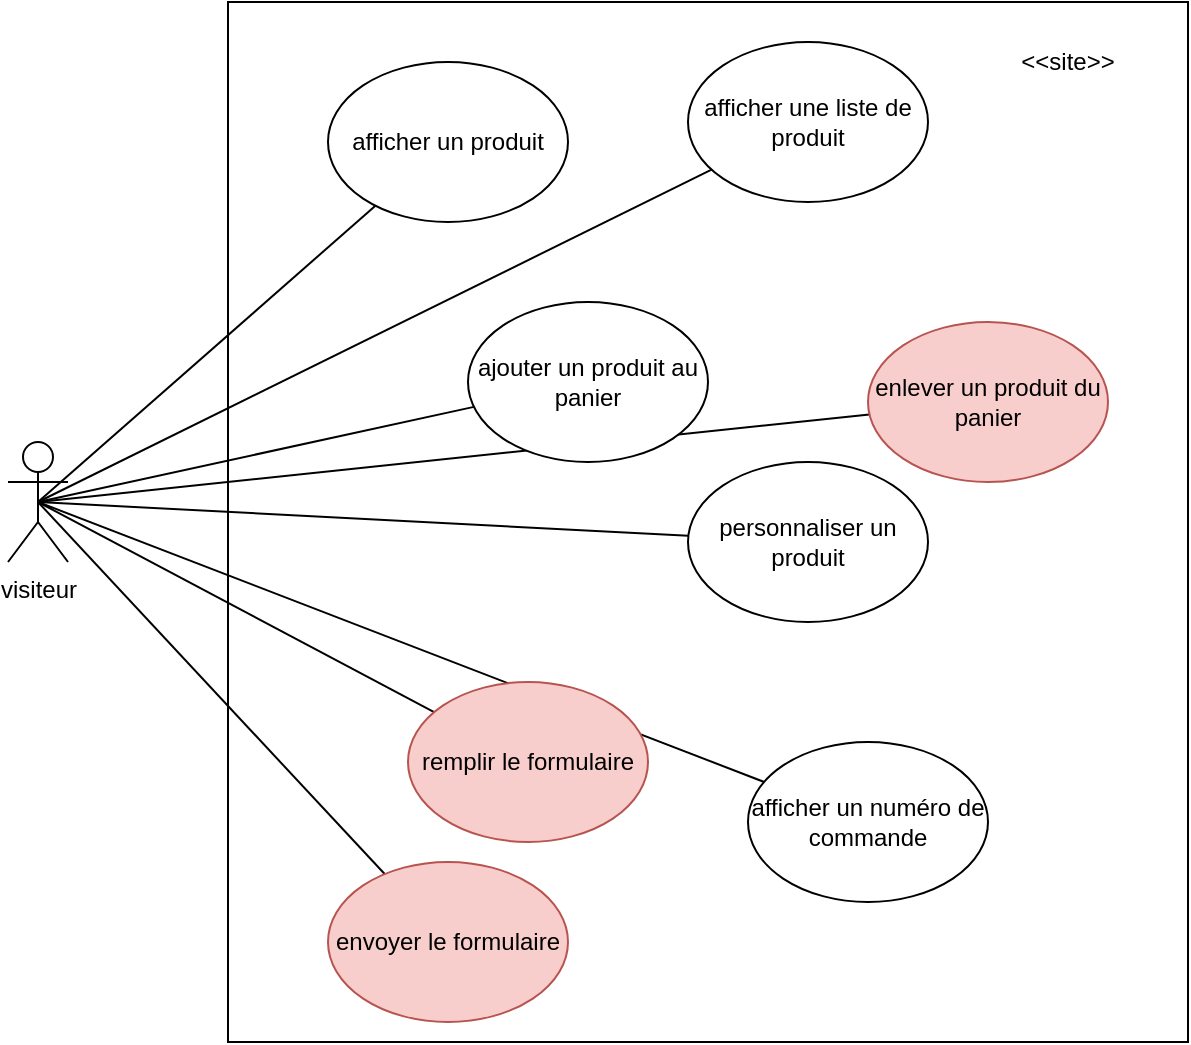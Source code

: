 <mxfile version="13.10.0" type="embed" pages="7">
    <diagram id="He3MlhlhduRfGy0L5blY" name="Page-1">
        <mxGraphModel dx="1628" dy="800" grid="1" gridSize="10" guides="1" tooltips="1" connect="1" arrows="1" fold="1" page="1" pageScale="1" pageWidth="827" pageHeight="1169" math="0" shadow="0">
            <root>
                <mxCell id="0"/>
                <mxCell id="1" parent="0"/>
                <mxCell id="DWFUExR-E_dQH74Qvh4s-1" value="" style="rounded=0;whiteSpace=wrap;html=1;" parent="1" vertex="1">
                    <mxGeometry x="160" y="80" width="480" height="520" as="geometry"/>
                </mxCell>
                <mxCell id="DWFUExR-E_dQH74Qvh4s-2" value="&amp;lt;&amp;lt;site&amp;gt;&amp;gt;" style="text;html=1;strokeColor=none;fillColor=none;align=center;verticalAlign=middle;whiteSpace=wrap;rounded=0;" parent="1" vertex="1">
                    <mxGeometry x="560" y="100" width="40" height="20" as="geometry"/>
                </mxCell>
                <mxCell id="DWFUExR-E_dQH74Qvh4s-7" style="rounded=0;orthogonalLoop=1;jettySize=auto;html=1;exitX=0.5;exitY=0.5;exitDx=0;exitDy=0;exitPerimeter=0;endArrow=none;endFill=0;" parent="1" source="DWFUExR-E_dQH74Qvh4s-3" target="DWFUExR-E_dQH74Qvh4s-4" edge="1">
                    <mxGeometry relative="1" as="geometry"/>
                </mxCell>
                <mxCell id="DWFUExR-E_dQH74Qvh4s-8" style="edgeStyle=none;rounded=0;orthogonalLoop=1;jettySize=auto;html=1;exitX=0.5;exitY=0.5;exitDx=0;exitDy=0;exitPerimeter=0;endArrow=none;endFill=0;" parent="1" source="DWFUExR-E_dQH74Qvh4s-3" target="DWFUExR-E_dQH74Qvh4s-5" edge="1">
                    <mxGeometry relative="1" as="geometry"/>
                </mxCell>
                <mxCell id="DWFUExR-E_dQH74Qvh4s-11" style="edgeStyle=none;rounded=0;orthogonalLoop=1;jettySize=auto;html=1;exitX=0.5;exitY=0.5;exitDx=0;exitDy=0;exitPerimeter=0;endArrow=none;endFill=0;" parent="1" source="DWFUExR-E_dQH74Qvh4s-3" target="DWFUExR-E_dQH74Qvh4s-10" edge="1">
                    <mxGeometry relative="1" as="geometry"/>
                </mxCell>
                <mxCell id="DWFUExR-E_dQH74Qvh4s-13" style="edgeStyle=none;rounded=0;orthogonalLoop=1;jettySize=auto;html=1;exitX=0.5;exitY=0.5;exitDx=0;exitDy=0;exitPerimeter=0;endArrow=none;endFill=0;" parent="1" source="DWFUExR-E_dQH74Qvh4s-3" target="DWFUExR-E_dQH74Qvh4s-12" edge="1">
                    <mxGeometry relative="1" as="geometry"/>
                </mxCell>
                <mxCell id="DWFUExR-E_dQH74Qvh4s-15" style="edgeStyle=none;rounded=0;orthogonalLoop=1;jettySize=auto;html=1;exitX=0.5;exitY=0.5;exitDx=0;exitDy=0;exitPerimeter=0;endArrow=none;endFill=0;" parent="1" source="DWFUExR-E_dQH74Qvh4s-3" target="DWFUExR-E_dQH74Qvh4s-14" edge="1">
                    <mxGeometry relative="1" as="geometry"/>
                </mxCell>
                <mxCell id="DWFUExR-E_dQH74Qvh4s-17" style="edgeStyle=none;rounded=0;orthogonalLoop=1;jettySize=auto;html=1;exitX=0.5;exitY=0.5;exitDx=0;exitDy=0;exitPerimeter=0;endArrow=none;endFill=0;" parent="1" source="DWFUExR-E_dQH74Qvh4s-3" target="DWFUExR-E_dQH74Qvh4s-16" edge="1">
                    <mxGeometry relative="1" as="geometry"/>
                </mxCell>
                <mxCell id="DWFUExR-E_dQH74Qvh4s-19" style="edgeStyle=none;rounded=0;orthogonalLoop=1;jettySize=auto;html=1;exitX=0.5;exitY=0.5;exitDx=0;exitDy=0;exitPerimeter=0;endArrow=none;endFill=0;" parent="1" source="DWFUExR-E_dQH74Qvh4s-3" target="DWFUExR-E_dQH74Qvh4s-18" edge="1">
                    <mxGeometry relative="1" as="geometry"/>
                </mxCell>
                <mxCell id="DWFUExR-E_dQH74Qvh4s-21" style="edgeStyle=none;rounded=0;orthogonalLoop=1;jettySize=auto;html=1;exitX=0.5;exitY=0.5;exitDx=0;exitDy=0;exitPerimeter=0;endArrow=none;endFill=0;" parent="1" source="DWFUExR-E_dQH74Qvh4s-3" target="DWFUExR-E_dQH74Qvh4s-20" edge="1">
                    <mxGeometry relative="1" as="geometry"/>
                </mxCell>
                <mxCell id="DWFUExR-E_dQH74Qvh4s-3" value="visiteur" style="shape=umlActor;verticalLabelPosition=bottom;verticalAlign=top;html=1;outlineConnect=0;" parent="1" vertex="1">
                    <mxGeometry x="50" y="300" width="30" height="60" as="geometry"/>
                </mxCell>
                <mxCell id="DWFUExR-E_dQH74Qvh4s-4" value="afficher un produit" style="ellipse;whiteSpace=wrap;html=1;" parent="1" vertex="1">
                    <mxGeometry x="210" y="110" width="120" height="80" as="geometry"/>
                </mxCell>
                <mxCell id="DWFUExR-E_dQH74Qvh4s-5" value="ajouter un produit au panier" style="ellipse;whiteSpace=wrap;html=1;" parent="1" vertex="1">
                    <mxGeometry x="280" y="230" width="120" height="80" as="geometry"/>
                </mxCell>
                <mxCell id="DWFUExR-E_dQH74Qvh4s-10" value="afficher une liste de produit" style="ellipse;whiteSpace=wrap;html=1;" parent="1" vertex="1">
                    <mxGeometry x="390" y="100" width="120" height="80" as="geometry"/>
                </mxCell>
                <mxCell id="DWFUExR-E_dQH74Qvh4s-12" value="remplir le formulaire" style="ellipse;whiteSpace=wrap;html=1;fillColor=#f8cecc;strokeColor=#b85450;" parent="1" vertex="1">
                    <mxGeometry x="250" y="420" width="120" height="80" as="geometry"/>
                </mxCell>
                <mxCell id="DWFUExR-E_dQH74Qvh4s-14" value="envoyer le formulaire" style="ellipse;whiteSpace=wrap;html=1;fillColor=#f8cecc;strokeColor=#b85450;" parent="1" vertex="1">
                    <mxGeometry x="210" y="510" width="120" height="80" as="geometry"/>
                </mxCell>
                <mxCell id="DWFUExR-E_dQH74Qvh4s-16" value="enlever un produit du panier" style="ellipse;whiteSpace=wrap;html=1;fillColor=#f8cecc;strokeColor=#b85450;" parent="1" vertex="1">
                    <mxGeometry x="480" y="240" width="120" height="80" as="geometry"/>
                </mxCell>
                <mxCell id="DWFUExR-E_dQH74Qvh4s-18" value="personnaliser un produit" style="ellipse;whiteSpace=wrap;html=1;" parent="1" vertex="1">
                    <mxGeometry x="390" y="310" width="120" height="80" as="geometry"/>
                </mxCell>
                <mxCell id="DWFUExR-E_dQH74Qvh4s-20" value="afficher un numéro de commande" style="ellipse;whiteSpace=wrap;html=1;" parent="1" vertex="1">
                    <mxGeometry x="420" y="450" width="120" height="80" as="geometry"/>
                </mxCell>
            </root>
        </mxGraphModel>
    </diagram>
    <diagram id="LlZl3EEl3D3vc9gG6c_a" name="gabarit page">
        &#xa;
        <mxGraphModel dx="1744" dy="800" grid="1" gridSize="10" guides="1" tooltips="1" connect="1" arrows="1" fold="1" page="1" pageScale="1" pageWidth="827" pageHeight="1169" math="0" shadow="0">
            &#xa;
            <root>
                &#xa;
                <mxCell id="cjmg1Z2kuyt_8VvVtXIV-0"/>
                &#xa;
                <mxCell id="cjmg1Z2kuyt_8VvVtXIV-1" parent="cjmg1Z2kuyt_8VvVtXIV-0"/>
                &#xa;
                <mxCell id="cjmg1Z2kuyt_8VvVtXIV-2" value="" style="strokeWidth=1;shadow=0;dashed=0;align=center;html=1;shape=mxgraph.mockup.containers.browserWindow;rSize=0;strokeColor=#666666;strokeColor2=#008cff;strokeColor3=#c4c4c4;mainText=,;recursiveResize=0;fontSize=12;" parent="cjmg1Z2kuyt_8VvVtXIV-1" vertex="1">
                    &#xa;
                    <mxGeometry x="30" y="50" width="780" height="660" as="geometry"/>
                    &#xa;
                </mxCell>
                &#xa;
                <mxCell id="cjmg1Z2kuyt_8VvVtXIV-3" value="Page 1" style="strokeWidth=1;shadow=0;dashed=0;align=center;html=1;shape=mxgraph.mockup.containers.anchor;fontSize=17;fontColor=#666666;align=left;" parent="cjmg1Z2kuyt_8VvVtXIV-2" vertex="1">
                    &#xa;
                    <mxGeometry x="60" y="12" width="110" height="26" as="geometry"/>
                    &#xa;
                </mxCell>
                &#xa;
                <mxCell id="cjmg1Z2kuyt_8VvVtXIV-4" value="/" style="strokeWidth=1;shadow=0;dashed=0;align=center;html=1;shape=mxgraph.mockup.containers.anchor;rSize=0;fontSize=17;fontColor=#666666;align=left;" parent="cjmg1Z2kuyt_8VvVtXIV-2" vertex="1">
                    &#xa;
                    <mxGeometry x="130" y="60" width="250" height="26" as="geometry"/>
                    &#xa;
                </mxCell>
                &#xa;
                <mxCell id="cjmg1Z2kuyt_8VvVtXIV-5" value="" style="rounded=0;whiteSpace=wrap;html=1;fontSize=12;" parent="cjmg1Z2kuyt_8VvVtXIV-2" vertex="1">
                    &#xa;
                    <mxGeometry x="40" y="130" width="120" height="60" as="geometry"/>
                    &#xa;
                </mxCell>
                &#xa;
                <mxCell id="cjmg1Z2kuyt_8VvVtXIV-6" value="" style="endArrow=none;html=1;fontSize=12;entryX=1;entryY=0;entryDx=0;entryDy=0;exitX=0;exitY=1;exitDx=0;exitDy=0;" parent="cjmg1Z2kuyt_8VvVtXIV-2" source="cjmg1Z2kuyt_8VvVtXIV-5" target="cjmg1Z2kuyt_8VvVtXIV-5" edge="1">
                    &#xa;
                    <mxGeometry width="50" height="50" relative="1" as="geometry">
                        &#xa;
                        <mxPoint x="70" y="200" as="sourcePoint"/>
                        &#xa;
                        <mxPoint x="120" y="150" as="targetPoint"/>
                        &#xa;
                    </mxGeometry>
                    &#xa;
                </mxCell>
                &#xa;
                <mxCell id="cjmg1Z2kuyt_8VvVtXIV-7" value="" style="endArrow=none;html=1;fontSize=12;entryX=1;entryY=1;entryDx=0;entryDy=0;exitX=0;exitY=0;exitDx=0;exitDy=0;" parent="cjmg1Z2kuyt_8VvVtXIV-2" source="cjmg1Z2kuyt_8VvVtXIV-5" target="cjmg1Z2kuyt_8VvVtXIV-5" edge="1">
                    &#xa;
                    <mxGeometry width="50" height="50" relative="1" as="geometry">
                        &#xa;
                        <mxPoint x="80" y="280" as="sourcePoint"/>
                        &#xa;
                        <mxPoint x="130" y="230" as="targetPoint"/>
                        &#xa;
                    </mxGeometry>
                    &#xa;
                </mxCell>
                &#xa;
                <mxCell id="cjmg1Z2kuyt_8VvVtXIV-8" value="nav" style="rounded=0;whiteSpace=wrap;html=1;fontSize=12;" parent="cjmg1Z2kuyt_8VvVtXIV-2" vertex="1">
                    &#xa;
                    <mxGeometry x="450" y="140" width="240" height="30" as="geometry"/>
                    &#xa;
                </mxCell>
                &#xa;
                <mxCell id="cjmg1Z2kuyt_8VvVtXIV-9" value="" style="html=1;verticalLabelPosition=bottom;align=center;labelBackgroundColor=#ffffff;verticalAlign=top;strokeWidth=2;strokeColor=#0080F0;shadow=0;dashed=0;shape=mxgraph.ios7.icons.shopping_cart;fontSize=12;" parent="cjmg1Z2kuyt_8VvVtXIV-2" vertex="1">
                    &#xa;
                    <mxGeometry x="700" y="140" width="30" height="25.5" as="geometry"/>
                    &#xa;
                </mxCell>
                &#xa;
                <mxCell id="cjmg1Z2kuyt_8VvVtXIV-10" value="main" style="rounded=0;whiteSpace=wrap;html=1;fontSize=12;" parent="cjmg1Z2kuyt_8VvVtXIV-2" vertex="1">
                    &#xa;
                    <mxGeometry x="40" y="210" width="710" height="360" as="geometry"/>
                    &#xa;
                </mxCell>
                &#xa;
                <mxCell id="cjmg1Z2kuyt_8VvVtXIV-11" value="footer" style="rounded=0;whiteSpace=wrap;html=1;fontSize=12;" parent="cjmg1Z2kuyt_8VvVtXIV-2" vertex="1">
                    &#xa;
                    <mxGeometry x="40" y="580" width="710" height="60" as="geometry"/>
                    &#xa;
                </mxCell>
                &#xa;
            </root>
            &#xa;
        </mxGraphModel>
        &#xa;
    </diagram>
    <diagram id="muUcFlhfgSOWubcgI-58" name="arborescnce">
        &#xa;
        <mxGraphModel dx="1744" dy="800" grid="1" gridSize="10" guides="1" tooltips="1" connect="1" arrows="1" fold="1" page="1" pageScale="1" pageWidth="827" pageHeight="1169" math="0" shadow="0">
            &#xa;
            <root>
                &#xa;
                <mxCell id="khs9vY6cuR4yuSWlYkXZ-0"/>
                &#xa;
                <mxCell id="khs9vY6cuR4yuSWlYkXZ-1" parent="khs9vY6cuR4yuSWlYkXZ-0"/>
                &#xa;
                <mxCell id="khs9vY6cuR4yuSWlYkXZ-2" style="edgeStyle=orthogonalEdgeStyle;rounded=0;orthogonalLoop=1;jettySize=auto;html=1;exitX=0.5;exitY=1;exitDx=0;exitDy=0;entryX=0.45;entryY=0.1;entryDx=0;entryDy=0;entryPerimeter=0;endArrow=none;endFill=0;" parent="khs9vY6cuR4yuSWlYkXZ-1" source="khs9vY6cuR4yuSWlYkXZ-6" target="khs9vY6cuR4yuSWlYkXZ-7" edge="1">
                    &#xa;
                    <mxGeometry relative="1" as="geometry"/>
                    &#xa;
                </mxCell>
                &#xa;
                <mxCell id="khs9vY6cuR4yuSWlYkXZ-3" style="edgeStyle=orthogonalEdgeStyle;rounded=0;orthogonalLoop=1;jettySize=auto;html=1;exitX=0.5;exitY=1;exitDx=0;exitDy=0;endArrow=none;endFill=0;fontSize=12;" parent="khs9vY6cuR4yuSWlYkXZ-1" source="khs9vY6cuR4yuSWlYkXZ-6" target="khs9vY6cuR4yuSWlYkXZ-8" edge="1">
                    &#xa;
                    <mxGeometry relative="1" as="geometry"/>
                    &#xa;
                </mxCell>
                &#xa;
                <mxCell id="khs9vY6cuR4yuSWlYkXZ-4" style="edgeStyle=orthogonalEdgeStyle;rounded=0;orthogonalLoop=1;jettySize=auto;html=1;exitX=0.5;exitY=1;exitDx=0;exitDy=0;endArrow=none;endFill=0;fontSize=12;" parent="khs9vY6cuR4yuSWlYkXZ-1" source="khs9vY6cuR4yuSWlYkXZ-6" target="khs9vY6cuR4yuSWlYkXZ-9" edge="1">
                    &#xa;
                    <mxGeometry relative="1" as="geometry"/>
                    &#xa;
                </mxCell>
                &#xa;
                <mxCell id="khs9vY6cuR4yuSWlYkXZ-5" style="edgeStyle=orthogonalEdgeStyle;rounded=0;orthogonalLoop=1;jettySize=auto;html=1;exitX=0.5;exitY=1;exitDx=0;exitDy=0;endArrow=none;endFill=0;fontSize=12;" parent="khs9vY6cuR4yuSWlYkXZ-1" source="khs9vY6cuR4yuSWlYkXZ-6" target="khs9vY6cuR4yuSWlYkXZ-10" edge="1">
                    &#xa;
                    <mxGeometry relative="1" as="geometry"/>
                    &#xa;
                </mxCell>
                &#xa;
                <mxCell id="khs9vY6cuR4yuSWlYkXZ-6" value="/&lt;br&gt;(affiche liste)" style="rounded=0;whiteSpace=wrap;html=1;" parent="khs9vY6cuR4yuSWlYkXZ-1" vertex="1">
                    &#xa;
                    <mxGeometry x="334" y="200" width="120" height="60" as="geometry"/>
                    &#xa;
                </mxCell>
                &#xa;
                <mxCell id="khs9vY6cuR4yuSWlYkXZ-7" value="/?productxxxxxxx" style="rounded=0;whiteSpace=wrap;html=1;" parent="khs9vY6cuR4yuSWlYkXZ-1" vertex="1">
                    &#xa;
                    <mxGeometry x="94" y="340" width="120" height="60" as="geometry"/>
                    &#xa;
                </mxCell>
                &#xa;
                <mxCell id="khs9vY6cuR4yuSWlYkXZ-8" value="/?panier" style="rounded=0;whiteSpace=wrap;html=1;fontSize=12;" parent="khs9vY6cuR4yuSWlYkXZ-1" vertex="1">
                    &#xa;
                    <mxGeometry x="274" y="340" width="120" height="60" as="geometry"/>
                    &#xa;
                </mxCell>
                &#xa;
                <mxCell id="khs9vY6cuR4yuSWlYkXZ-9" value="/?confirmation" style="rounded=0;whiteSpace=wrap;html=1;fontSize=12;" parent="khs9vY6cuR4yuSWlYkXZ-1" vertex="1">
                    &#xa;
                    <mxGeometry x="444" y="340" width="120" height="60" as="geometry"/>
                    &#xa;
                </mxCell>
                &#xa;
                <mxCell id="khs9vY6cuR4yuSWlYkXZ-10" value="/?contact" style="rounded=0;whiteSpace=wrap;html=1;fontSize=12;" parent="khs9vY6cuR4yuSWlYkXZ-1" vertex="1">
                    &#xa;
                    <mxGeometry x="614" y="340" width="120" height="60" as="geometry"/>
                    &#xa;
                </mxCell>
                &#xa;
            </root>
            &#xa;
        </mxGraphModel>
        &#xa;
    </diagram>
    <diagram id="7HXSOpbydeV7VtPnXXCd" name="composant produitDansListe">
        <mxGraphModel dx="801" dy="800" grid="1" gridSize="10" guides="1" tooltips="1" connect="1" arrows="1" fold="1" page="1" pageScale="1" pageWidth="827" pageHeight="1169" math="0" shadow="0">
            <root>
                <mxCell id="AaZPhFVYaFUFAvufs-UA-0"/>
                <mxCell id="AaZPhFVYaFUFAvufs-UA-1" parent="AaZPhFVYaFUFAvufs-UA-0"/>
                <mxCell id="AaZPhFVYaFUFAvufs-UA-2" value="" style="rounded=0;whiteSpace=wrap;html=1;fontSize=12;" parent="AaZPhFVYaFUFAvufs-UA-1" vertex="1">
                    <mxGeometry x="880" y="80" width="310" height="280" as="geometry"/>
                </mxCell>
                <mxCell id="AaZPhFVYaFUFAvufs-UA-3" value="" style="rounded=0;whiteSpace=wrap;html=1;fontSize=12;" parent="AaZPhFVYaFUFAvufs-UA-1" vertex="1">
                    <mxGeometry x="890" y="90" width="290" height="120" as="geometry"/>
                </mxCell>
                <mxCell id="AaZPhFVYaFUFAvufs-UA-4" value="" style="endArrow=none;html=1;fontSize=12;entryX=1;entryY=0;entryDx=0;entryDy=0;exitX=0;exitY=1;exitDx=0;exitDy=0;" parent="AaZPhFVYaFUFAvufs-UA-1" source="AaZPhFVYaFUFAvufs-UA-3" target="AaZPhFVYaFUFAvufs-UA-3" edge="1">
                    <mxGeometry width="50" height="50" relative="1" as="geometry">
                        <mxPoint x="1000" y="180" as="sourcePoint"/>
                        <mxPoint x="1050" y="130" as="targetPoint"/>
                    </mxGeometry>
                </mxCell>
                <mxCell id="AaZPhFVYaFUFAvufs-UA-5" value="" style="endArrow=none;html=1;fontSize=12;entryX=0;entryY=0;entryDx=0;entryDy=0;exitX=1;exitY=1;exitDx=0;exitDy=0;" parent="AaZPhFVYaFUFAvufs-UA-1" source="AaZPhFVYaFUFAvufs-UA-3" target="AaZPhFVYaFUFAvufs-UA-3" edge="1">
                    <mxGeometry width="50" height="50" relative="1" as="geometry">
                        <mxPoint x="1280" y="360" as="sourcePoint"/>
                        <mxPoint x="1330" y="310" as="targetPoint"/>
                    </mxGeometry>
                </mxCell>
                <mxCell id="AaZPhFVYaFUFAvufs-UA-6" value="ajouter au panier" style="rounded=1;whiteSpace=wrap;html=1;fontSize=12;" parent="AaZPhFVYaFUFAvufs-UA-1" vertex="1">
                    <mxGeometry x="890" y="290" width="120" height="60" as="geometry"/>
                </mxCell>
                <mxCell id="AaZPhFVYaFUFAvufs-UA-7" value="nom" style="text;html=1;strokeColor=none;fillColor=none;align=center;verticalAlign=middle;whiteSpace=wrap;rounded=0;fontSize=12;" parent="AaZPhFVYaFUFAvufs-UA-1" vertex="1">
                    <mxGeometry x="1015" y="220" width="40" height="20" as="geometry"/>
                </mxCell>
                <mxCell id="AaZPhFVYaFUFAvufs-UA-8" value="prix" style="text;html=1;strokeColor=none;fillColor=none;align=center;verticalAlign=middle;whiteSpace=wrap;rounded=0;fontSize=12;" parent="AaZPhFVYaFUFAvufs-UA-1" vertex="1">
                    <mxGeometry x="1015" y="260" width="40" height="20" as="geometry"/>
                </mxCell>
                <mxCell id="AaZPhFVYaFUFAvufs-UA-9" value="détails" style="rounded=1;whiteSpace=wrap;html=1;fontSize=12;" parent="AaZPhFVYaFUFAvufs-UA-1" vertex="1">
                    <mxGeometry x="1060" y="290" width="120" height="60" as="geometry"/>
                </mxCell>
                <mxCell id="AaZPhFVYaFUFAvufs-UA-10" style="edgeStyle=orthogonalEdgeStyle;rounded=0;orthogonalLoop=1;jettySize=auto;html=1;exitX=0.5;exitY=0;exitDx=0;exitDy=0;dashed=1;endArrow=none;endFill=0;strokeWidth=1;fontSize=12;" parent="AaZPhFVYaFUFAvufs-UA-1" source="AaZPhFVYaFUFAvufs-UA-11" target="AaZPhFVYaFUFAvufs-UA-6" edge="1">
                    <mxGeometry relative="1" as="geometry"/>
                </mxCell>
                <mxCell id="AaZPhFVYaFUFAvufs-UA-11" value="clique" style="text;html=1;strokeColor=none;fillColor=none;align=center;verticalAlign=middle;whiteSpace=wrap;rounded=0;fontSize=12;" parent="AaZPhFVYaFUFAvufs-UA-1" vertex="1">
                    <mxGeometry x="950" y="430" width="40" height="20" as="geometry"/>
                </mxCell>
                <mxCell id="AaZPhFVYaFUFAvufs-UA-12" style="edgeStyle=orthogonalEdgeStyle;rounded=0;orthogonalLoop=1;jettySize=auto;html=1;exitX=0;exitY=0.5;exitDx=0;exitDy=0;endArrow=none;endFill=0;fontSize=12;dashed=1;" parent="AaZPhFVYaFUFAvufs-UA-1" source="AaZPhFVYaFUFAvufs-UA-14" target="AaZPhFVYaFUFAvufs-UA-3" edge="1">
                    <mxGeometry relative="1" as="geometry"/>
                </mxCell>
                <mxCell id="AaZPhFVYaFUFAvufs-UA-13" style="edgeStyle=orthogonalEdgeStyle;rounded=0;orthogonalLoop=1;jettySize=auto;html=1;exitX=0;exitY=0.5;exitDx=0;exitDy=0;entryX=1;entryY=0.5;entryDx=0;entryDy=0;dashed=1;endArrow=none;endFill=0;strokeWidth=1;fontSize=12;" parent="AaZPhFVYaFUFAvufs-UA-1" source="AaZPhFVYaFUFAvufs-UA-14" target="AaZPhFVYaFUFAvufs-UA-9" edge="1">
                    <mxGeometry relative="1" as="geometry"/>
                </mxCell>
                <mxCell id="AaZPhFVYaFUFAvufs-UA-14" value="enmène sur la page produit" style="text;html=1;strokeColor=none;fillColor=none;align=center;verticalAlign=middle;whiteSpace=wrap;rounded=0;fontSize=12;" parent="AaZPhFVYaFUFAvufs-UA-1" vertex="1">
                    <mxGeometry x="1260" y="210" width="190" height="20" as="geometry"/>
                </mxCell>
                <mxCell id="AaZPhFVYaFUFAvufs-UA-15" value="" style="endArrow=none;dashed=1;html=1;strokeWidth=1;fontSize=12;entryX=0;entryY=0.5;entryDx=0;entryDy=0;" parent="AaZPhFVYaFUFAvufs-UA-1" source="AaZPhFVYaFUFAvufs-UA-2" target="AaZPhFVYaFUFAvufs-UA-14" edge="1">
                    <mxGeometry width="50" height="50" relative="1" as="geometry">
                        <mxPoint x="1260" y="330" as="sourcePoint"/>
                        <mxPoint x="1310" y="280" as="targetPoint"/>
                    </mxGeometry>
                </mxCell>
            </root>
        </mxGraphModel>
    </diagram>
    <diagram id="Js_bs0QLLB-K8IwOZtUl" name="composant produitPanier">
        <mxGraphModel dx="-26" dy="800" grid="1" gridSize="10" guides="1" tooltips="1" connect="1" arrows="1" fold="1" page="1" pageScale="1" pageWidth="827" pageHeight="1169" math="0" shadow="0">
            <root>
                <mxCell id="zIXAQ1ff3qt6oqybBMs7-0"/>
                <mxCell id="zIXAQ1ff3qt6oqybBMs7-1" parent="zIXAQ1ff3qt6oqybBMs7-0"/>
                <mxCell id="zIXAQ1ff3qt6oqybBMs7-2" value="" style="html=1;verticalLabelPosition=bottom;align=center;labelBackgroundColor=#ffffff;verticalAlign=top;strokeWidth=2;strokeColor=#0080F0;shadow=0;dashed=0;shape=mxgraph.ios7.icons.trashcan;fontSize=12;" parent="zIXAQ1ff3qt6oqybBMs7-1" vertex="1">
                    <mxGeometry x="1720" y="205" width="24" height="30" as="geometry"/>
                </mxCell>
                <mxCell id="zIXAQ1ff3qt6oqybBMs7-3" value="nom" style="rounded=0;whiteSpace=wrap;html=1;fontSize=12;" parent="zIXAQ1ff3qt6oqybBMs7-1" vertex="1">
                    <mxGeometry x="1750" y="190" width="120" height="60" as="geometry"/>
                </mxCell>
                <mxCell id="zIXAQ1ff3qt6oqybBMs7-4" value="prix" style="rounded=0;whiteSpace=wrap;html=1;fontSize=12;" parent="zIXAQ1ff3qt6oqybBMs7-1" vertex="1">
                    <mxGeometry x="1870" y="190" width="120" height="60" as="geometry"/>
                </mxCell>
            </root>
        </mxGraphModel>
    </diagram>
    <diagram id="HBwmE2k5-Kb7Z0-7bFVh" name="page panier (cartPage)">
        <mxGraphModel dx="-26" dy="800" grid="1" gridSize="10" guides="1" tooltips="1" connect="1" arrows="1" fold="1" page="1" pageScale="1" pageWidth="827" pageHeight="1169" math="0" shadow="0">
            <root>
                <mxCell id="IKk8WPgjyFvldYuA4OYH-0"/>
                <mxCell id="IKk8WPgjyFvldYuA4OYH-1" parent="IKk8WPgjyFvldYuA4OYH-0"/>
                <mxCell id="IKk8WPgjyFvldYuA4OYH-2" value="" style="rounded=0;whiteSpace=wrap;html=1;fontSize=12;" parent="IKk8WPgjyFvldYuA4OYH-1" vertex="1">
                    <mxGeometry x="1700" y="80" width="660" height="670" as="geometry"/>
                </mxCell>
                <mxCell id="IKk8WPgjyFvldYuA4OYH-3" value="total" style="rounded=0;whiteSpace=wrap;html=1;fontSize=12;" parent="IKk8WPgjyFvldYuA4OYH-1" vertex="1">
                    <mxGeometry x="2180" y="300" width="120" height="60" as="geometry"/>
                </mxCell>
                <mxCell id="IKk8WPgjyFvldYuA4OYH-4" value="produitPanier" style="rounded=0;whiteSpace=wrap;html=1;fontSize=12;" parent="IKk8WPgjyFvldYuA4OYH-1" vertex="1">
                    <mxGeometry x="1740" y="160" width="410" height="60" as="geometry"/>
                </mxCell>
                <mxCell id="IKk8WPgjyFvldYuA4OYH-5" value="produitPanier" style="rounded=0;whiteSpace=wrap;html=1;fontSize=12;" parent="IKk8WPgjyFvldYuA4OYH-1" vertex="1">
                    <mxGeometry x="1740" y="220" width="410" height="60" as="geometry"/>
                </mxCell>
                <mxCell id="IKk8WPgjyFvldYuA4OYH-6" value="produitPanier" style="rounded=0;whiteSpace=wrap;html=1;fontSize=12;" parent="IKk8WPgjyFvldYuA4OYH-1" vertex="1">
                    <mxGeometry x="1740" y="100" width="410" height="60" as="geometry"/>
                </mxCell>
                <mxCell id="IKk8WPgjyFvldYuA4OYH-7" value="firstName" style="rounded=0;whiteSpace=wrap;html=1;fontSize=12;" parent="IKk8WPgjyFvldYuA4OYH-1" vertex="1">
                    <mxGeometry x="1740" y="390" width="410" height="60" as="geometry"/>
                </mxCell>
                <mxCell id="IKk8WPgjyFvldYuA4OYH-8" value="lastName" style="rounded=0;whiteSpace=wrap;html=1;fontSize=12;" parent="IKk8WPgjyFvldYuA4OYH-1" vertex="1">
                    <mxGeometry x="1740" y="450" width="410" height="60" as="geometry"/>
                </mxCell>
                <mxCell id="IKk8WPgjyFvldYuA4OYH-9" value="adress" style="rounded=0;whiteSpace=wrap;html=1;fontSize=12;" parent="IKk8WPgjyFvldYuA4OYH-1" vertex="1">
                    <mxGeometry x="1740" y="510" width="410" height="60" as="geometry"/>
                </mxCell>
                <mxCell id="IKk8WPgjyFvldYuA4OYH-10" value="city" style="rounded=0;whiteSpace=wrap;html=1;fontSize=12;" parent="IKk8WPgjyFvldYuA4OYH-1" vertex="1">
                    <mxGeometry x="1740" y="570" width="410" height="60" as="geometry"/>
                </mxCell>
                <mxCell id="IKk8WPgjyFvldYuA4OYH-11" value="email" style="rounded=0;whiteSpace=wrap;html=1;fontSize=12;" parent="IKk8WPgjyFvldYuA4OYH-1" vertex="1">
                    <mxGeometry x="1740" y="630" width="410" height="60" as="geometry"/>
                </mxCell>
                <mxCell id="IKk8WPgjyFvldYuA4OYH-12" value="" style="strokeWidth=1;shadow=0;dashed=0;align=center;html=1;shape=mxgraph.mockup.forms.rrect;rSize=0;strokeColor=#999999;fillColor=#ffffff;recursiveResize=0;" parent="IKk8WPgjyFvldYuA4OYH-1" vertex="1">
                    <mxGeometry x="2180" y="500" width="150" height="120" as="geometry"/>
                </mxCell>
                <mxCell id="IKk8WPgjyFvldYuA4OYH-13" value="Setting 1" style="shape=ellipse;rSize=0;fillColor=#eeeeee;strokeColor=#999999;gradientColor=#cccccc;html=1;align=left;spacingLeft=4;fontSize=17;fontColor=#666666;labelPosition=right;" parent="IKk8WPgjyFvldYuA4OYH-12" vertex="1">
                    <mxGeometry x="8" y="7.5" width="15" height="15" as="geometry"/>
                </mxCell>
                <mxCell id="IKk8WPgjyFvldYuA4OYH-14" value="Setting 2" style="shape=ellipse;rSize=0;fillColor=#eeeeee;strokeColor=#999999;gradientColor=#cccccc;html=1;align=left;spacingLeft=4;fontSize=17;fontColor=#666666;labelPosition=right;" parent="IKk8WPgjyFvldYuA4OYH-12" vertex="1">
                    <mxGeometry x="8" y="37.5" width="15" height="15" as="geometry"/>
                </mxCell>
                <mxCell id="IKk8WPgjyFvldYuA4OYH-15" value="Setting 3" style="shape=ellipse;rSize=0;fillColor=#aaaaaa;strokeColor=#444444;gradientColor=#666666;html=1;align=left;spacingLeft=4;fontSize=17;fontColor=#008cff;labelPosition=right;" parent="IKk8WPgjyFvldYuA4OYH-12" vertex="1">
                    <mxGeometry x="8" y="67.5" width="15" height="15" as="geometry"/>
                </mxCell>
                <mxCell id="IKk8WPgjyFvldYuA4OYH-16" value="" style="shape=ellipse;fillColor=#444444;strokeColor=none;html=1;" parent="IKk8WPgjyFvldYuA4OYH-15" vertex="1">
                    <mxGeometry x="3" y="3" width="9" height="9" as="geometry"/>
                </mxCell>
                <mxCell id="IKk8WPgjyFvldYuA4OYH-17" value="Setting 4" style="shape=ellipse;rSize=0;fillColor=#eeeeee;strokeColor=#999999;gradientColor=#cccccc;html=1;align=left;spacingLeft=4;fontSize=17;fontColor=#666666;labelPosition=right;" parent="IKk8WPgjyFvldYuA4OYH-12" vertex="1">
                    <mxGeometry x="8" y="97.5" width="15" height="15" as="geometry"/>
                </mxCell>
                <mxCell id="IKk8WPgjyFvldYuA4OYH-18" value="valider" style="rounded=1;whiteSpace=wrap;html=1;" parent="IKk8WPgjyFvldYuA4OYH-1" vertex="1">
                    <mxGeometry x="2200" y="650" width="120" height="60" as="geometry"/>
                </mxCell>
            </root>
        </mxGraphModel>
    </diagram>
    <diagram id="XndKTv20S9t3ELFUELY8" name="diagramme de classe">
        &#xa;
        <mxGraphModel dx="1744" dy="800" grid="1" gridSize="10" guides="1" tooltips="1" connect="1" arrows="1" fold="1" page="1" pageScale="1" pageWidth="827" pageHeight="1169" math="0" shadow="0">
            &#xa;
            <root>
                &#xa;
                <mxCell id="wAinu7JFEf4WvhWJ76-I-0"/>
                &#xa;
                <mxCell id="wAinu7JFEf4WvhWJ76-I-1" parent="wAinu7JFEf4WvhWJ76-I-0"/>
                &#xa;
                <mxCell id="wAinu7JFEf4WvhWJ76-I-34" style="edgeStyle=orthogonalEdgeStyle;rounded=0;orthogonalLoop=1;jettySize=auto;html=1;exitX=0.5;exitY=0;exitDx=0;exitDy=0;entryX=0.525;entryY=0.955;entryDx=0;entryDy=0;entryPerimeter=0;" parent="wAinu7JFEf4WvhWJ76-I-1" source="wAinu7JFEf4WvhWJ76-I-2" target="wAinu7JFEf4WvhWJ76-I-21" edge="1">
                    &#xa;
                    <mxGeometry relative="1" as="geometry"/>
                    &#xa;
                </mxCell>
                &#xa;
                <mxCell id="wAinu7JFEf4WvhWJ76-I-2" value="PageAccueil" style="swimlane;fontStyle=1;align=center;verticalAlign=top;childLayout=stackLayout;horizontal=1;startSize=26;horizontalStack=0;resizeParent=1;resizeParentMax=0;resizeLast=0;collapsible=1;marginBottom=0;fontSize=12;" parent="wAinu7JFEf4WvhWJ76-I-1" vertex="1">
                    &#xa;
                    <mxGeometry x="229" y="229" width="160" height="308" as="geometry"/>
                    &#xa;
                </mxCell>
                &#xa;
                <mxCell id="wAinu7JFEf4WvhWJ76-I-3" value="+ productList" style="text;strokeColor=none;fillColor=none;align=left;verticalAlign=top;spacingLeft=4;spacingRight=4;overflow=hidden;rotatable=0;points=[[0,0.5],[1,0.5]];portConstraint=eastwest;" parent="wAinu7JFEf4WvhWJ76-I-2" vertex="1">
                    &#xa;
                    <mxGeometry y="26" width="160" height="74" as="geometry"/>
                    &#xa;
                </mxCell>
                &#xa;
                <mxCell id="wAinu7JFEf4WvhWJ76-I-4" value="" style="line;strokeWidth=1;fillColor=none;align=left;verticalAlign=middle;spacingTop=-1;spacingLeft=3;spacingRight=3;rotatable=0;labelPosition=right;points=[];portConstraint=eastwest;" parent="wAinu7JFEf4WvhWJ76-I-2" vertex="1">
                    &#xa;
                    <mxGeometry y="100" width="160" height="8" as="geometry"/>
                    &#xa;
                </mxCell>
                &#xa;
                <mxCell id="wAinu7JFEf4WvhWJ76-I-5" value="+ afficheListe" style="text;strokeColor=none;fillColor=none;align=left;verticalAlign=top;spacingLeft=4;spacingRight=4;overflow=hidden;rotatable=0;points=[[0,0.5],[1,0.5]];portConstraint=eastwest;" parent="wAinu7JFEf4WvhWJ76-I-2" vertex="1">
                    &#xa;
                    <mxGeometry y="108" width="160" height="200" as="geometry"/>
                    &#xa;
                </mxCell>
                &#xa;
                <mxCell id="wAinu7JFEf4WvhWJ76-I-6" value="PageProduit" style="swimlane;fontStyle=1;align=center;verticalAlign=top;childLayout=stackLayout;horizontal=1;startSize=26;horizontalStack=0;resizeParent=1;resizeParentMax=0;resizeLast=0;collapsible=1;marginBottom=0;fontSize=12;" parent="wAinu7JFEf4WvhWJ76-I-1" vertex="1">
                    &#xa;
                    <mxGeometry x="439" y="229" width="160" height="220" as="geometry"/>
                    &#xa;
                </mxCell>
                &#xa;
                <mxCell id="wAinu7JFEf4WvhWJ76-I-7" value="+ imageUrl:string&#10;+ name:String&#10;+ description:String&#10;+ _id:String&#10;+ variantes:Array&#10;+ price:Number" style="text;strokeColor=none;fillColor=none;align=left;verticalAlign=top;spacingLeft=4;spacingRight=4;overflow=hidden;rotatable=0;points=[[0,0.5],[1,0.5]];portConstraint=eastwest;" parent="wAinu7JFEf4WvhWJ76-I-6" vertex="1">
                    &#xa;
                    <mxGeometry y="26" width="160" height="94" as="geometry"/>
                    &#xa;
                </mxCell>
                &#xa;
                <mxCell id="wAinu7JFEf4WvhWJ76-I-8" value="" style="line;strokeWidth=1;fillColor=none;align=left;verticalAlign=middle;spacingTop=-1;spacingLeft=3;spacingRight=3;rotatable=0;labelPosition=right;points=[];portConstraint=eastwest;" parent="wAinu7JFEf4WvhWJ76-I-6" vertex="1">
                    &#xa;
                    <mxGeometry y="120" width="160" height="8" as="geometry"/>
                    &#xa;
                </mxCell>
                &#xa;
                <mxCell id="wAinu7JFEf4WvhWJ76-I-9" value="+ personnalise()&#10;+ affiche()&#10;+ ajouterAuPanier()&#10;" style="text;strokeColor=none;fillColor=none;align=left;verticalAlign=top;spacingLeft=4;spacingRight=4;overflow=hidden;rotatable=0;points=[[0,0.5],[1,0.5]];portConstraint=eastwest;" parent="wAinu7JFEf4WvhWJ76-I-6" vertex="1">
                    &#xa;
                    <mxGeometry y="128" width="160" height="92" as="geometry"/>
                    &#xa;
                </mxCell>
                &#xa;
                <mxCell id="wAinu7JFEf4WvhWJ76-I-35" style="edgeStyle=orthogonalEdgeStyle;rounded=0;orthogonalLoop=1;jettySize=auto;html=1;exitX=0.5;exitY=0;exitDx=0;exitDy=0;entryX=0.419;entryY=1.038;entryDx=0;entryDy=0;entryPerimeter=0;" parent="wAinu7JFEf4WvhWJ76-I-1" source="wAinu7JFEf4WvhWJ76-I-10" target="wAinu7JFEf4WvhWJ76-I-17" edge="1">
                    &#xa;
                    <mxGeometry relative="1" as="geometry"/>
                    &#xa;
                </mxCell>
                &#xa;
                <mxCell id="wAinu7JFEf4WvhWJ76-I-10" value="PagePanier" style="swimlane;fontStyle=1;align=center;verticalAlign=top;childLayout=stackLayout;horizontal=1;startSize=26;horizontalStack=0;resizeParent=1;resizeParentMax=0;resizeLast=0;collapsible=1;marginBottom=0;" parent="wAinu7JFEf4WvhWJ76-I-1" vertex="1">
                    &#xa;
                    <mxGeometry x="659" y="229" width="160" height="330" as="geometry"/>
                    &#xa;
                </mxCell>
                &#xa;
                <mxCell id="wAinu7JFEf4WvhWJ76-I-11" value="+ field: type" style="text;strokeColor=none;fillColor=none;align=left;verticalAlign=top;spacingLeft=4;spacingRight=4;overflow=hidden;rotatable=0;points=[[0,0.5],[1,0.5]];portConstraint=eastwest;" parent="wAinu7JFEf4WvhWJ76-I-10" vertex="1">
                    &#xa;
                    <mxGeometry y="26" width="160" height="26" as="geometry"/>
                    &#xa;
                </mxCell>
                &#xa;
                <mxCell id="wAinu7JFEf4WvhWJ76-I-12" value="" style="line;strokeWidth=1;fillColor=none;align=left;verticalAlign=middle;spacingTop=-1;spacingLeft=3;spacingRight=3;rotatable=0;labelPosition=right;points=[];portConstraint=eastwest;" parent="wAinu7JFEf4WvhWJ76-I-10" vertex="1">
                    &#xa;
                    <mxGeometry y="52" width="160" height="8" as="geometry"/>
                    &#xa;
                </mxCell>
                &#xa;
                <mxCell id="wAinu7JFEf4WvhWJ76-I-13" value="+ envoyer&#10;+remplir&#10;" style="text;strokeColor=none;fillColor=none;align=left;verticalAlign=top;spacingLeft=4;spacingRight=4;overflow=hidden;rotatable=0;points=[[0,0.5],[1,0.5]];portConstraint=eastwest;" parent="wAinu7JFEf4WvhWJ76-I-10" vertex="1">
                    &#xa;
                    <mxGeometry y="60" width="160" height="270" as="geometry"/>
                    &#xa;
                </mxCell>
                &#xa;
                <mxCell id="wAinu7JFEf4WvhWJ76-I-14" value="ProduitPanier" style="swimlane;fontStyle=1;align=center;verticalAlign=top;childLayout=stackLayout;horizontal=1;startSize=26;horizontalStack=0;resizeParent=1;resizeParentMax=0;resizeLast=0;collapsible=1;marginBottom=0;" parent="wAinu7JFEf4WvhWJ76-I-1" vertex="1">
                    &#xa;
                    <mxGeometry x="658" y="70" width="160" height="86" as="geometry"/>
                    &#xa;
                </mxCell>
                &#xa;
                <mxCell id="wAinu7JFEf4WvhWJ76-I-15" value="+ field: type" style="text;strokeColor=none;fillColor=none;align=left;verticalAlign=top;spacingLeft=4;spacingRight=4;overflow=hidden;rotatable=0;points=[[0,0.5],[1,0.5]];portConstraint=eastwest;" parent="wAinu7JFEf4WvhWJ76-I-14" vertex="1">
                    &#xa;
                    <mxGeometry y="26" width="160" height="26" as="geometry"/>
                    &#xa;
                </mxCell>
                &#xa;
                <mxCell id="wAinu7JFEf4WvhWJ76-I-16" value="" style="line;strokeWidth=1;fillColor=none;align=left;verticalAlign=middle;spacingTop=-1;spacingLeft=3;spacingRight=3;rotatable=0;labelPosition=right;points=[];portConstraint=eastwest;" parent="wAinu7JFEf4WvhWJ76-I-14" vertex="1">
                    &#xa;
                    <mxGeometry y="52" width="160" height="8" as="geometry"/>
                    &#xa;
                </mxCell>
                &#xa;
                <mxCell id="wAinu7JFEf4WvhWJ76-I-17" value="+ method(type): type" style="text;strokeColor=none;fillColor=none;align=left;verticalAlign=top;spacingLeft=4;spacingRight=4;overflow=hidden;rotatable=0;points=[[0,0.5],[1,0.5]];portConstraint=eastwest;" parent="wAinu7JFEf4WvhWJ76-I-14" vertex="1">
                    &#xa;
                    <mxGeometry y="60" width="160" height="26" as="geometry"/>
                    &#xa;
                </mxCell>
                &#xa;
                <mxCell id="wAinu7JFEf4WvhWJ76-I-18" value="ProduitDansListe" style="swimlane;fontStyle=1;align=center;verticalAlign=top;childLayout=stackLayout;horizontal=1;startSize=26;horizontalStack=0;resizeParent=1;resizeParentMax=0;resizeLast=0;collapsible=1;marginBottom=0;" parent="wAinu7JFEf4WvhWJ76-I-1" vertex="1">
                    &#xa;
                    <mxGeometry x="228" y="20" width="160" height="170" as="geometry"/>
                    &#xa;
                </mxCell>
                &#xa;
                <mxCell id="wAinu7JFEf4WvhWJ76-I-19" value="+ imageUrl:string&#10;+ name:String&#10;+ _id:String&#10;+ price:Number" style="text;strokeColor=none;fillColor=none;align=left;verticalAlign=top;spacingLeft=4;spacingRight=4;overflow=hidden;rotatable=0;points=[[0,0.5],[1,0.5]];portConstraint=eastwest;" parent="wAinu7JFEf4WvhWJ76-I-18" vertex="1">
                    &#xa;
                    <mxGeometry y="26" width="160" height="114" as="geometry"/>
                    &#xa;
                </mxCell>
                &#xa;
                <mxCell id="wAinu7JFEf4WvhWJ76-I-20" value="" style="line;strokeWidth=1;fillColor=none;align=left;verticalAlign=middle;spacingTop=-1;spacingLeft=3;spacingRight=3;rotatable=0;labelPosition=right;points=[];portConstraint=eastwest;" parent="wAinu7JFEf4WvhWJ76-I-18" vertex="1">
                    &#xa;
                    <mxGeometry y="140" width="160" height="8" as="geometry"/>
                    &#xa;
                </mxCell>
                &#xa;
                <mxCell id="wAinu7JFEf4WvhWJ76-I-21" value="+ " style="text;strokeColor=none;fillColor=none;align=left;verticalAlign=top;spacingLeft=4;spacingRight=4;overflow=hidden;rotatable=0;points=[[0,0.5],[1,0.5]];portConstraint=eastwest;" parent="wAinu7JFEf4WvhWJ76-I-18" vertex="1">
                    &#xa;
                    <mxGeometry y="148" width="160" height="22" as="geometry"/>
                    &#xa;
                </mxCell>
                &#xa;
                <mxCell id="wAinu7JFEf4WvhWJ76-I-22" value="DataManager" style="swimlane;fontStyle=1;align=center;verticalAlign=top;childLayout=stackLayout;horizontal=1;startSize=26;horizontalStack=0;resizeParent=1;resizeParentMax=0;resizeLast=0;collapsible=1;marginBottom=0;" parent="wAinu7JFEf4WvhWJ76-I-1" vertex="1">
                    &#xa;
                    <mxGeometry x="9" y="229" width="160" height="86" as="geometry"/>
                    &#xa;
                </mxCell>
                &#xa;
                <mxCell id="wAinu7JFEf4WvhWJ76-I-23" value="+ src:string" style="text;strokeColor=none;fillColor=none;align=left;verticalAlign=top;spacingLeft=4;spacingRight=4;overflow=hidden;rotatable=0;points=[[0,0.5],[1,0.5]];portConstraint=eastwest;" parent="wAinu7JFEf4WvhWJ76-I-22" vertex="1">
                    &#xa;
                    <mxGeometry y="26" width="160" height="26" as="geometry"/>
                    &#xa;
                </mxCell>
                &#xa;
                <mxCell id="wAinu7JFEf4WvhWJ76-I-24" value="" style="line;strokeWidth=1;fillColor=none;align=left;verticalAlign=middle;spacingTop=-1;spacingLeft=3;spacingRight=3;rotatable=0;labelPosition=right;points=[];portConstraint=eastwest;" parent="wAinu7JFEf4WvhWJ76-I-22" vertex="1">
                    &#xa;
                    <mxGeometry y="52" width="160" height="8" as="geometry"/>
                    &#xa;
                </mxCell>
                &#xa;
                <mxCell id="wAinu7JFEf4WvhWJ76-I-25" value="+ method(type): type" style="text;strokeColor=none;fillColor=none;align=left;verticalAlign=top;spacingLeft=4;spacingRight=4;overflow=hidden;rotatable=0;points=[[0,0.5],[1,0.5]];portConstraint=eastwest;" parent="wAinu7JFEf4WvhWJ76-I-22" vertex="1">
                    &#xa;
                    <mxGeometry y="60" width="160" height="26" as="geometry"/>
                    &#xa;
                </mxCell>
                &#xa;
                <mxCell id="XAp2NPznO-gtjRkQ8lyv-0" style="edgeStyle=orthogonalEdgeStyle;rounded=0;orthogonalLoop=1;jettySize=auto;html=1;exitX=0.5;exitY=0;exitDx=0;exitDy=0;entryX=0.563;entryY=1;entryDx=0;entryDy=0;entryPerimeter=0;" parent="wAinu7JFEf4WvhWJ76-I-1" source="wAinu7JFEf4WvhWJ76-I-29" target="wAinu7JFEf4WvhWJ76-I-9" edge="1">
                    &#xa;
                    <mxGeometry relative="1" as="geometry"/>
                    &#xa;
                </mxCell>
                &#xa;
                <mxCell id="XAp2NPznO-gtjRkQ8lyv-1" style="edgeStyle=orthogonalEdgeStyle;rounded=0;orthogonalLoop=1;jettySize=auto;html=1;exitX=0.519;exitY=0.98;exitDx=0;exitDy=0;entryX=0.5;entryY=0.996;entryDx=0;entryDy=0;entryPerimeter=0;exitPerimeter=0;" parent="wAinu7JFEf4WvhWJ76-I-1" source="wAinu7JFEf4WvhWJ76-I-5" target="wAinu7JFEf4WvhWJ76-I-13" edge="1">
                    &#xa;
                    <mxGeometry relative="1" as="geometry"/>
                    &#xa;
                </mxCell>
                &#xa;
                <mxCell id="wAinu7JFEf4WvhWJ76-I-29" value="PageManger" style="swimlane;fontStyle=1;align=center;verticalAlign=top;childLayout=stackLayout;horizontal=1;startSize=26;horizontalStack=0;resizeParent=1;resizeParentMax=0;resizeLast=0;collapsible=1;marginBottom=0;" parent="wAinu7JFEf4WvhWJ76-I-1" vertex="1">
                    &#xa;
                    <mxGeometry x="429" y="589" width="160" height="140" as="geometry"/>
                    &#xa;
                </mxCell>
                &#xa;
                <mxCell id="wAinu7JFEf4WvhWJ76-I-30" value="+ field: type" style="text;strokeColor=none;fillColor=none;align=left;verticalAlign=top;spacingLeft=4;spacingRight=4;overflow=hidden;rotatable=0;points=[[0,0.5],[1,0.5]];portConstraint=eastwest;" parent="wAinu7JFEf4WvhWJ76-I-29" vertex="1">
                    &#xa;
                    <mxGeometry y="26" width="160" height="26" as="geometry"/>
                    &#xa;
                </mxCell>
                &#xa;
                <mxCell id="wAinu7JFEf4WvhWJ76-I-31" value="" style="line;strokeWidth=1;fillColor=none;align=left;verticalAlign=middle;spacingTop=-1;spacingLeft=3;spacingRight=3;rotatable=0;labelPosition=right;points=[];portConstraint=eastwest;" parent="wAinu7JFEf4WvhWJ76-I-29" vertex="1">
                    &#xa;
                    <mxGeometry y="52" width="160" height="8" as="geometry"/>
                    &#xa;
                </mxCell>
                &#xa;
                <mxCell id="wAinu7JFEf4WvhWJ76-I-32" value="&#10;+ changePage()" style="text;strokeColor=none;fillColor=none;align=left;verticalAlign=top;spacingLeft=4;spacingRight=4;overflow=hidden;rotatable=0;points=[[0,0.5],[1,0.5]];portConstraint=eastwest;" parent="wAinu7JFEf4WvhWJ76-I-29" vertex="1">
                    &#xa;
                    <mxGeometry y="60" width="160" height="80" as="geometry"/>
                    &#xa;
                </mxCell>
                &#xa;
                <mxCell id="wAinu7JFEf4WvhWJ76-I-33" style="edgeStyle=orthogonalEdgeStyle;rounded=0;orthogonalLoop=1;jettySize=auto;html=1;exitX=0;exitY=0.5;exitDx=0;exitDy=0;entryX=0.469;entryY=1.038;entryDx=0;entryDy=0;entryPerimeter=0;" parent="wAinu7JFEf4WvhWJ76-I-1" source="wAinu7JFEf4WvhWJ76-I-30" target="wAinu7JFEf4WvhWJ76-I-25" edge="1">
                    &#xa;
                    <mxGeometry relative="1" as="geometry"/>
                    &#xa;
                </mxCell>
                &#xa;
                <mxCell id="XAp2NPznO-gtjRkQ8lyv-2" value="Cart" style="swimlane;fontStyle=1;align=center;verticalAlign=top;childLayout=stackLayout;horizontal=1;startSize=26;horizontalStack=0;resizeParent=1;resizeParentMax=0;resizeLast=0;collapsible=1;marginBottom=0;" parent="wAinu7JFEf4WvhWJ76-I-1" vertex="1">
                    &#xa;
                    <mxGeometry x="20" y="64" width="160" height="86" as="geometry"/>
                    &#xa;
                </mxCell>
                &#xa;
                <mxCell id="XAp2NPznO-gtjRkQ8lyv-3" value="+ field: type" style="text;strokeColor=none;fillColor=none;align=left;verticalAlign=top;spacingLeft=4;spacingRight=4;overflow=hidden;rotatable=0;points=[[0,0.5],[1,0.5]];portConstraint=eastwest;" parent="XAp2NPznO-gtjRkQ8lyv-2" vertex="1">
                    &#xa;
                    <mxGeometry y="26" width="160" height="26" as="geometry"/>
                    &#xa;
                </mxCell>
                &#xa;
                <mxCell id="XAp2NPznO-gtjRkQ8lyv-4" value="" style="line;strokeWidth=1;fillColor=none;align=left;verticalAlign=middle;spacingTop=-1;spacingLeft=3;spacingRight=3;rotatable=0;labelPosition=right;points=[];portConstraint=eastwest;" parent="XAp2NPznO-gtjRkQ8lyv-2" vertex="1">
                    &#xa;
                    <mxGeometry y="52" width="160" height="8" as="geometry"/>
                    &#xa;
                </mxCell>
                &#xa;
                <mxCell id="XAp2NPznO-gtjRkQ8lyv-5" value="+ ajouterPanier()" style="text;strokeColor=none;fillColor=none;align=left;verticalAlign=top;spacingLeft=4;spacingRight=4;overflow=hidden;rotatable=0;points=[[0,0.5],[1,0.5]];portConstraint=eastwest;" parent="XAp2NPznO-gtjRkQ8lyv-2" vertex="1">
                    &#xa;
                    <mxGeometry y="60" width="160" height="26" as="geometry"/>
                    &#xa;
                </mxCell>
                &#xa;
            </root>
            &#xa;
        </mxGraphModel>
        &#xa;
    </diagram>
</mxfile>